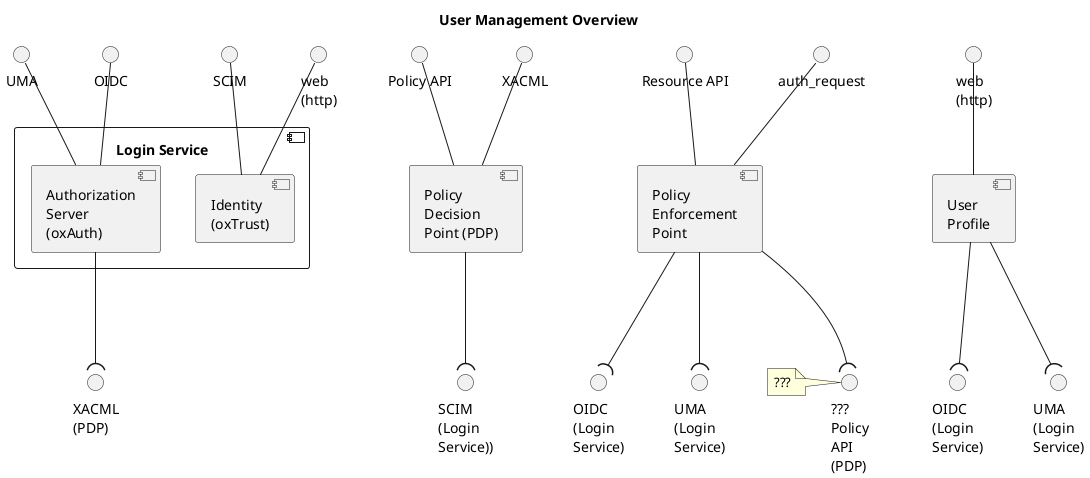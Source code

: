 @startuml iam-deployment-overview
title User Management Overview

' User Profile
component "User\nProfile" as profile
interface "web\n(http)" as profile_web
profile -up- profile_web
interface "OIDC\n(Login\nService)" as profile_oidc_required
profile -down-( profile_oidc_required
interface "UMA\n(Login\nService)" as profile_uma_required
profile -down-( profile_uma_required

' PEP
component "Policy\nEnforcement\nPoint" as pep
interface "auth_request" as auth_request
pep -up- auth_request
interface "Resource API" as resource_api
pep -up- resource_api
interface "OIDC\n(Login\nService)" as pep_oidc_required
pep -down-( pep_oidc_required
interface "UMA\n(Login\nService)" as pep_uma_required
pep -down-( pep_uma_required
interface "???\nPolicy\nAPI\n(PDP)" as pep_policyapi_required
pep -down-( pep_policyapi_required
note left
  ???
end note

' PDP
component "Policy\nDecision\nPoint (PDP)" as pdp
interface "XACML" as xacml
pdp -up- xacml
interface "Policy API" as policy_api
pdp -up- policy_api
interface "SCIM\n(Login\nService))" as pdp_scim_required
pdp -down-( pdp_scim_required

' Login Service
component "Login Service" as ls {
  component "Identity\n(oxTrust)" as oxtrust
  component "Authorization\nServer\n(oxAuth)" as oxauth
}
interface "web\n(http)" as lsweb
oxtrust -up- lsweb
interface "SCIM" as scim
oxtrust -up- scim
interface "OIDC" as oidc
oxauth -up- oidc
interface "UMA" as uma
oxauth -up- uma
interface "XACML\n(PDP)" as login_xacml_required
oxauth -down-( login_xacml_required

@enduml
